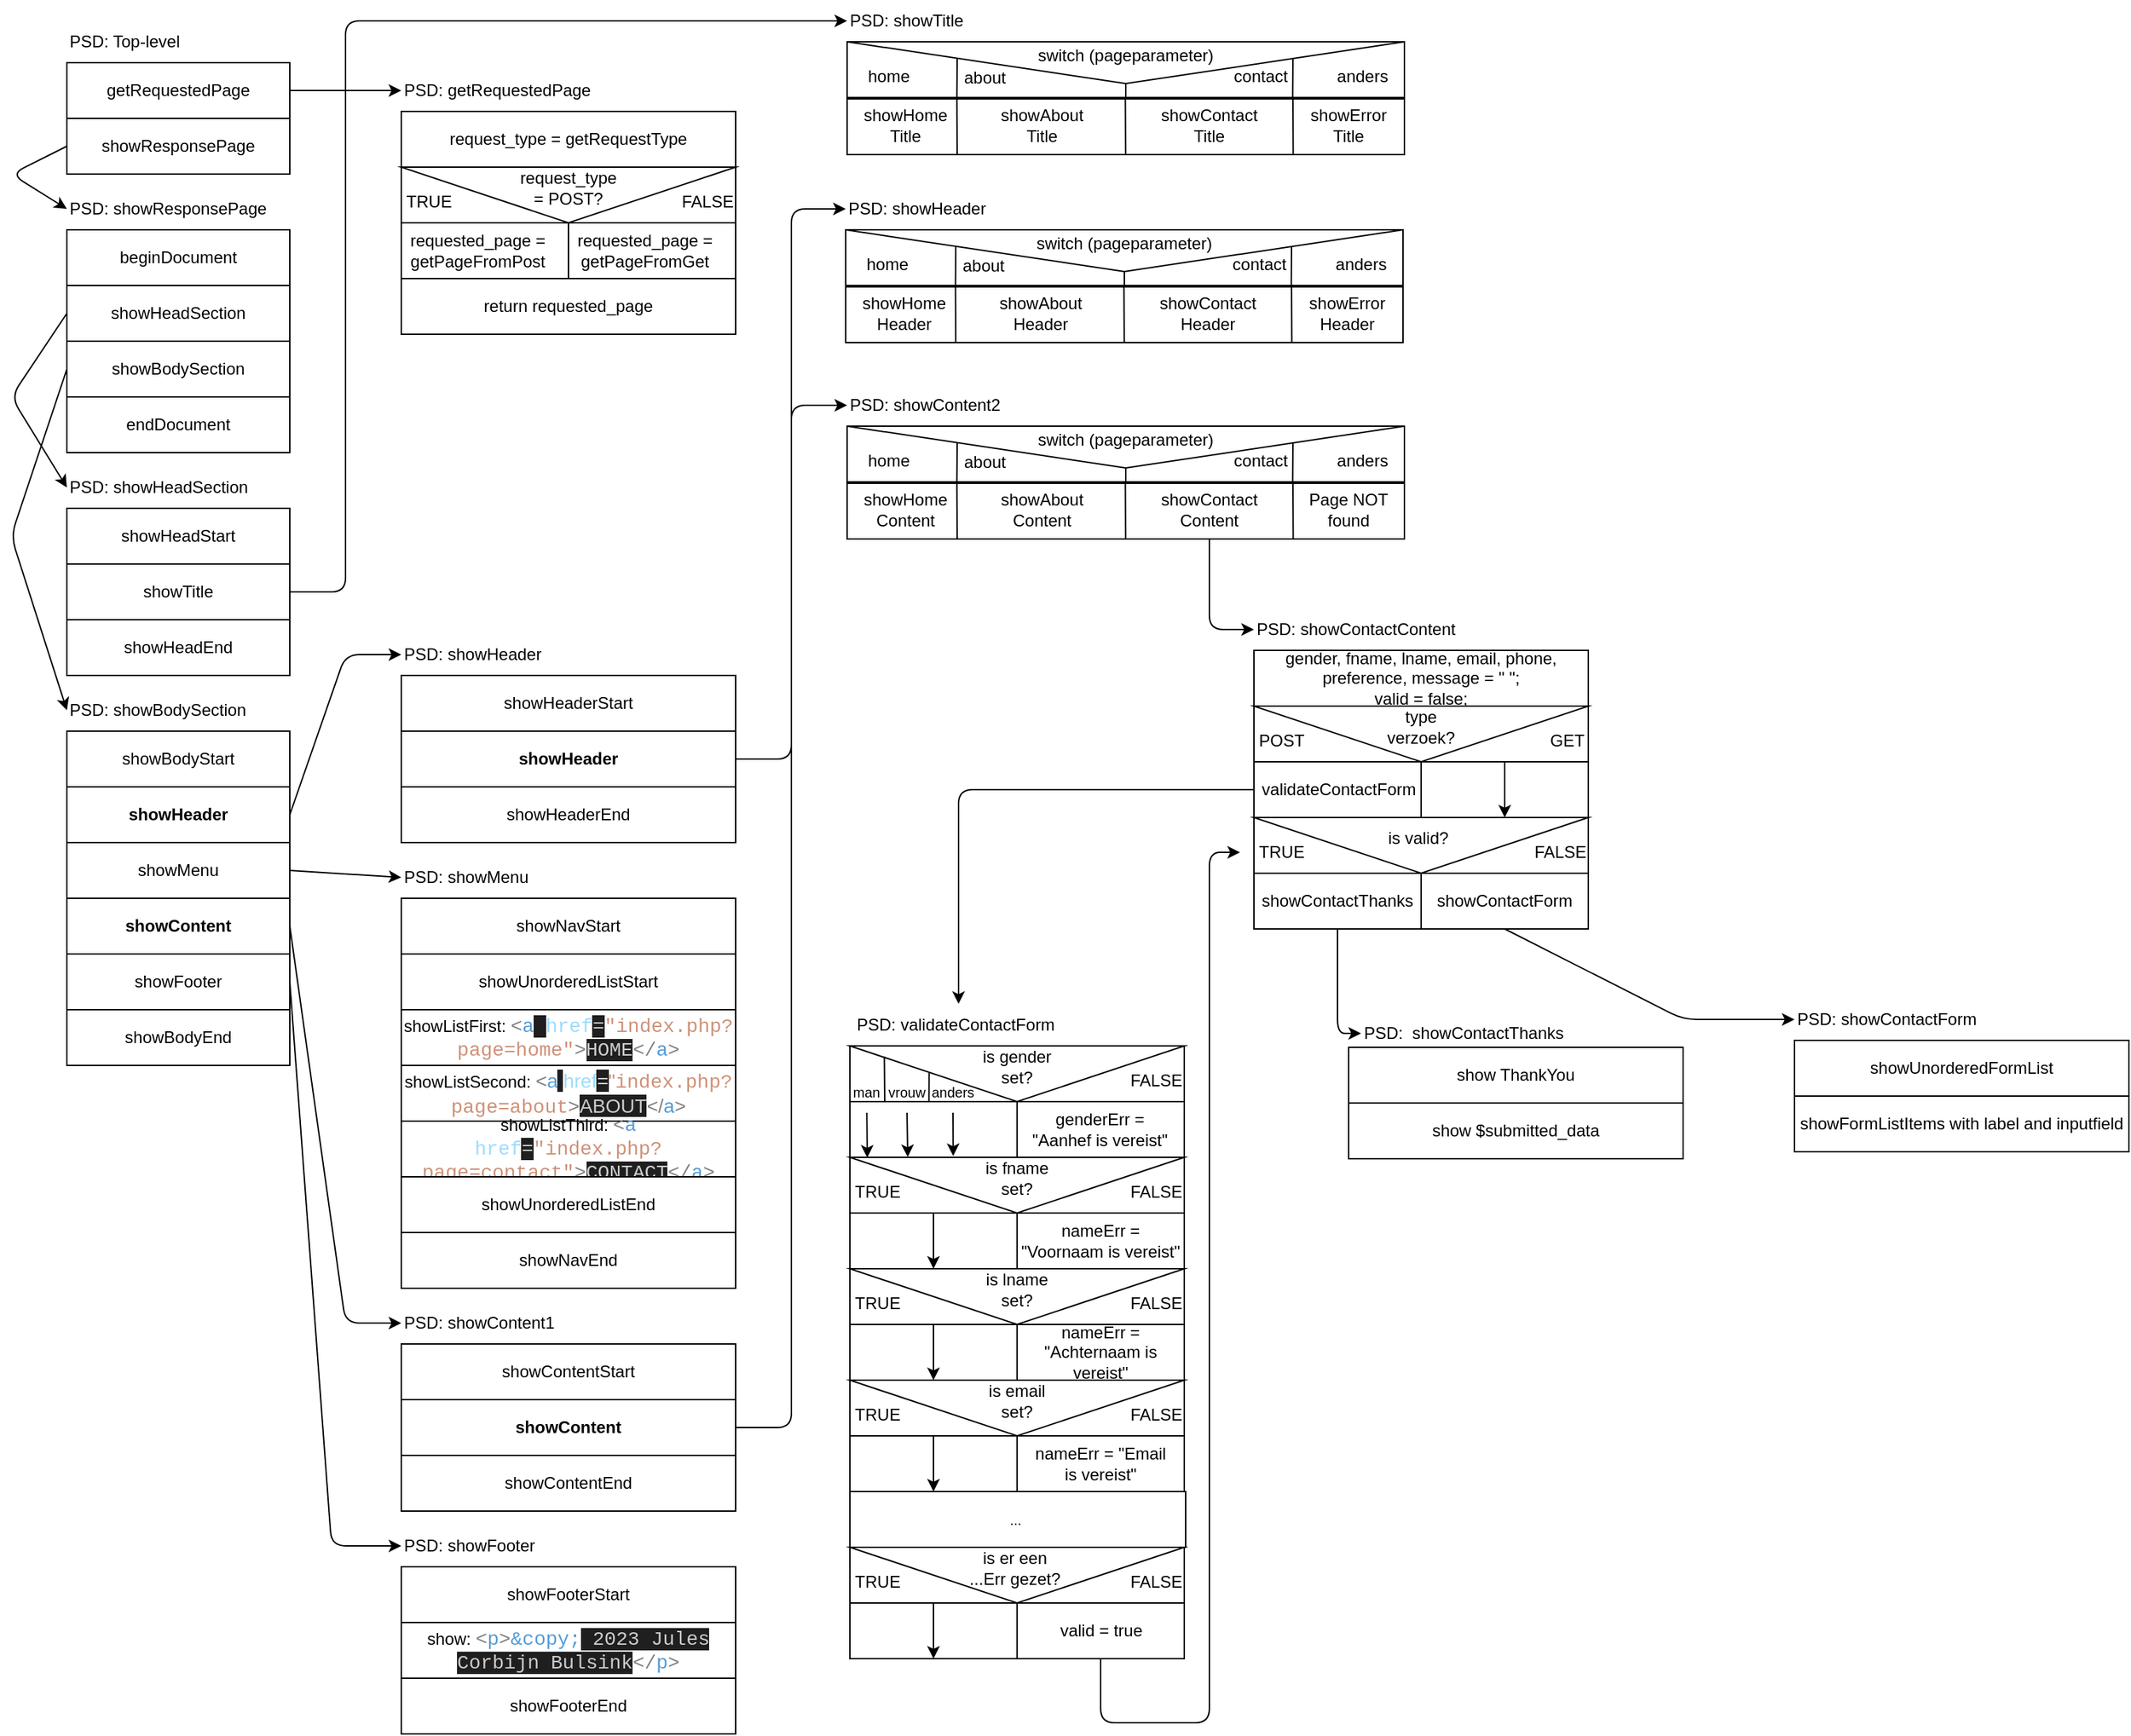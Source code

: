 <mxfile>
    <diagram id="UEIXfD_zLCxOEp8NK75K" name="Page-1">
        <mxGraphModel dx="993" dy="599" grid="1" gridSize="10" guides="1" tooltips="1" connect="1" arrows="1" fold="1" page="1" pageScale="1" pageWidth="2339" pageHeight="3300" math="0" shadow="0">
            <root>
                <mxCell id="0"/>
                <mxCell id="1" parent="0"/>
                <mxCell id="223" style="edgeStyle=none;html=1;exitX=1;exitY=0.5;exitDx=0;exitDy=0;entryX=0;entryY=0.5;entryDx=0;entryDy=0;fontSize=12;" parent="1" source="2" target="93" edge="1">
                    <mxGeometry relative="1" as="geometry"/>
                </mxCell>
                <mxCell id="2" value="getRequestedPage" style="rounded=0;whiteSpace=wrap;html=1;" parent="1" vertex="1">
                    <mxGeometry x="80" y="80" width="160" height="40" as="geometry"/>
                </mxCell>
                <mxCell id="222" style="edgeStyle=none;html=1;exitX=0;exitY=0.5;exitDx=0;exitDy=0;entryX=0;entryY=0.5;entryDx=0;entryDy=0;fontSize=12;" parent="1" source="3" target="10" edge="1">
                    <mxGeometry relative="1" as="geometry">
                        <Array as="points">
                            <mxPoint x="40" y="160"/>
                        </Array>
                    </mxGeometry>
                </mxCell>
                <mxCell id="3" value="showResponsePage" style="rounded=0;whiteSpace=wrap;html=1;" parent="1" vertex="1">
                    <mxGeometry x="80" y="120" width="160" height="40" as="geometry"/>
                </mxCell>
                <mxCell id="5" value="PSD: Top-level" style="text;html=1;strokeColor=none;fillColor=none;align=left;verticalAlign=middle;whiteSpace=wrap;rounded=0;" parent="1" vertex="1">
                    <mxGeometry x="80" y="50" width="110" height="30" as="geometry"/>
                </mxCell>
                <mxCell id="8" value="beginDocument" style="rounded=0;whiteSpace=wrap;html=1;" parent="1" vertex="1">
                    <mxGeometry x="80" y="200" width="160" height="40" as="geometry"/>
                </mxCell>
                <mxCell id="43" style="edgeStyle=none;html=1;exitX=0;exitY=0.5;exitDx=0;exitDy=0;entryX=0;entryY=0.5;entryDx=0;entryDy=0;" parent="1" source="9" target="41" edge="1">
                    <mxGeometry relative="1" as="geometry">
                        <mxPoint x="40" y="260" as="targetPoint"/>
                        <Array as="points">
                            <mxPoint x="40" y="320"/>
                        </Array>
                    </mxGeometry>
                </mxCell>
                <mxCell id="9" value="showHeadSection" style="rounded=0;whiteSpace=wrap;html=1;" parent="1" vertex="1">
                    <mxGeometry x="80" y="240" width="160" height="40" as="geometry"/>
                </mxCell>
                <mxCell id="10" value="PSD: showResponsePage" style="text;html=1;strokeColor=none;fillColor=none;align=left;verticalAlign=middle;whiteSpace=wrap;rounded=0;" parent="1" vertex="1">
                    <mxGeometry x="80" y="170" width="150" height="30" as="geometry"/>
                </mxCell>
                <mxCell id="45" style="edgeStyle=none;html=1;exitX=0;exitY=0.5;exitDx=0;exitDy=0;entryX=0;entryY=0.5;entryDx=0;entryDy=0;" parent="1" source="12" target="18" edge="1">
                    <mxGeometry relative="1" as="geometry">
                        <Array as="points">
                            <mxPoint x="40" y="420"/>
                        </Array>
                    </mxGeometry>
                </mxCell>
                <mxCell id="12" value="showBodySection" style="rounded=0;whiteSpace=wrap;html=1;" parent="1" vertex="1">
                    <mxGeometry x="80" y="280" width="160" height="40" as="geometry"/>
                </mxCell>
                <mxCell id="13" value="endDocument" style="rounded=0;whiteSpace=wrap;html=1;" parent="1" vertex="1">
                    <mxGeometry x="80" y="320" width="160" height="40" as="geometry"/>
                </mxCell>
                <mxCell id="14" value="showBodyStart" style="rounded=0;whiteSpace=wrap;html=1;" parent="1" vertex="1">
                    <mxGeometry x="80" y="560" width="160" height="40" as="geometry"/>
                </mxCell>
                <mxCell id="66" style="edgeStyle=none;html=1;exitX=1;exitY=0.5;exitDx=0;exitDy=0;entryX=0;entryY=0.5;entryDx=0;entryDy=0;fontFamily=Helvetica;" parent="1" source="15" target="32" edge="1">
                    <mxGeometry relative="1" as="geometry">
                        <Array as="points">
                            <mxPoint x="280" y="505"/>
                        </Array>
                    </mxGeometry>
                </mxCell>
                <mxCell id="15" value="&lt;b&gt;showHeader&lt;/b&gt;" style="rounded=0;whiteSpace=wrap;html=1;" parent="1" vertex="1">
                    <mxGeometry x="80" y="600" width="160" height="40" as="geometry"/>
                </mxCell>
                <mxCell id="65" style="edgeStyle=none;html=1;exitX=1;exitY=0.5;exitDx=0;exitDy=0;entryX=0;entryY=0.5;entryDx=0;entryDy=0;fontFamily=Helvetica;" parent="1" source="16" target="23" edge="1">
                    <mxGeometry relative="1" as="geometry"/>
                </mxCell>
                <mxCell id="16" value="showMenu" style="rounded=0;whiteSpace=wrap;html=1;" parent="1" vertex="1">
                    <mxGeometry x="80" y="640" width="160" height="40" as="geometry"/>
                </mxCell>
                <mxCell id="64" style="edgeStyle=none;html=1;exitX=1;exitY=0.5;exitDx=0;exitDy=0;entryX=0;entryY=0.5;entryDx=0;entryDy=0;fontFamily=Helvetica;" parent="1" source="17" target="59" edge="1">
                    <mxGeometry relative="1" as="geometry">
                        <Array as="points">
                            <mxPoint x="280" y="985"/>
                        </Array>
                    </mxGeometry>
                </mxCell>
                <mxCell id="17" value="showContent" style="rounded=0;whiteSpace=wrap;html=1;fontStyle=1" parent="1" vertex="1">
                    <mxGeometry x="80" y="680" width="160" height="40" as="geometry"/>
                </mxCell>
                <mxCell id="18" value="PSD: showBodySection" style="text;html=1;strokeColor=none;fillColor=none;align=left;verticalAlign=middle;whiteSpace=wrap;rounded=0;" parent="1" vertex="1">
                    <mxGeometry x="80" y="530" width="150" height="30" as="geometry"/>
                </mxCell>
                <mxCell id="63" style="edgeStyle=none;html=1;exitX=1;exitY=0.5;exitDx=0;exitDy=0;entryX=0;entryY=0.5;entryDx=0;entryDy=0;fontFamily=Helvetica;" parent="1" source="19" target="37" edge="1">
                    <mxGeometry relative="1" as="geometry">
                        <Array as="points">
                            <mxPoint x="270" y="1145"/>
                        </Array>
                    </mxGeometry>
                </mxCell>
                <mxCell id="19" value="showFooter" style="rounded=0;whiteSpace=wrap;html=1;" parent="1" vertex="1">
                    <mxGeometry x="80" y="720" width="160" height="40" as="geometry"/>
                </mxCell>
                <mxCell id="20" value="showBodyEnd" style="rounded=0;whiteSpace=wrap;html=1;" parent="1" vertex="1">
                    <mxGeometry x="80" y="760" width="160" height="40" as="geometry"/>
                </mxCell>
                <mxCell id="21" value="showUnorderedListStart" style="rounded=0;whiteSpace=wrap;html=1;" parent="1" vertex="1">
                    <mxGeometry x="320" y="720" width="240" height="40" as="geometry"/>
                </mxCell>
                <mxCell id="22" value="showListFirst:&amp;nbsp;&lt;span style=&quot;font-family: Consolas, &amp;quot;Courier New&amp;quot;, monospace; font-size: 14px; color: rgb(128, 128, 128);&quot;&gt;&amp;lt;&lt;/span&gt;&lt;span style=&quot;font-family: Consolas, &amp;quot;Courier New&amp;quot;, monospace; font-size: 14px; color: rgb(86, 156, 214);&quot;&gt;a&lt;/span&gt;&lt;span style=&quot;background-color: rgb(31, 31, 31); color: rgb(204, 204, 204); font-family: Consolas, &amp;quot;Courier New&amp;quot;, monospace; font-size: 14px;&quot;&gt; &lt;/span&gt;&lt;span style=&quot;font-family: Consolas, &amp;quot;Courier New&amp;quot;, monospace; font-size: 14px; color: rgb(156, 220, 254);&quot;&gt;href&lt;/span&gt;&lt;span style=&quot;background-color: rgb(31, 31, 31); color: rgb(204, 204, 204); font-family: Consolas, &amp;quot;Courier New&amp;quot;, monospace; font-size: 14px;&quot;&gt;=&lt;/span&gt;&lt;span style=&quot;font-family: Consolas, &amp;quot;Courier New&amp;quot;, monospace; font-size: 14px; color: rgb(206, 145, 120);&quot;&gt;&quot;index.php?page=home&quot;&lt;/span&gt;&lt;span style=&quot;font-family: Consolas, &amp;quot;Courier New&amp;quot;, monospace; font-size: 14px; color: rgb(128, 128, 128);&quot;&gt;&amp;gt;&lt;/span&gt;&lt;span style=&quot;background-color: rgb(31, 31, 31); color: rgb(204, 204, 204); font-family: Consolas, &amp;quot;Courier New&amp;quot;, monospace; font-size: 14px;&quot;&gt;HOME&lt;/span&gt;&lt;span style=&quot;font-family: Consolas, &amp;quot;Courier New&amp;quot;, monospace; font-size: 14px; color: rgb(128, 128, 128);&quot;&gt;&amp;lt;/&lt;/span&gt;&lt;span style=&quot;font-family: Consolas, &amp;quot;Courier New&amp;quot;, monospace; font-size: 14px; color: rgb(86, 156, 214);&quot;&gt;a&lt;/span&gt;&lt;span style=&quot;font-family: Consolas, &amp;quot;Courier New&amp;quot;, monospace; font-size: 14px; color: rgb(128, 128, 128);&quot;&gt;&amp;gt;&lt;/span&gt;" style="rounded=0;whiteSpace=wrap;html=1;" parent="1" vertex="1">
                    <mxGeometry x="320" y="760" width="240" height="40" as="geometry"/>
                </mxCell>
                <mxCell id="23" value="PSD: showMenu" style="text;html=1;strokeColor=none;fillColor=none;align=left;verticalAlign=middle;whiteSpace=wrap;rounded=0;" parent="1" vertex="1">
                    <mxGeometry x="320" y="650" width="150" height="30" as="geometry"/>
                </mxCell>
                <mxCell id="24" value="showListSecond:&amp;nbsp;&lt;span style=&quot;font-size: 14px; color: rgb(128, 128, 128);&quot;&gt;&amp;lt;&lt;/span&gt;&lt;span style=&quot;font-size: 14px; color: rgb(86, 156, 214);&quot;&gt;a&lt;/span&gt;&lt;span style=&quot;background-color: rgb(31, 31, 31); color: rgb(204, 204, 204); font-size: 14px;&quot;&gt; &lt;/span&gt;&lt;span style=&quot;font-size: 14px; color: rgb(156, 220, 254);&quot;&gt;href&lt;/span&gt;&lt;span style=&quot;background-color: rgb(31, 31, 31); color: rgb(204, 204, 204); font-size: 14px;&quot;&gt;=&lt;/span&gt;&lt;span style=&quot;font-size: 14px; color: rgb(206, 145, 120);&quot;&gt;&quot;&lt;/span&gt;&lt;span style=&quot;color: rgb(206, 145, 120); font-family: Consolas, &amp;quot;Courier New&amp;quot;, monospace; font-size: 14px;&quot;&gt;index.php?page=about&lt;/span&gt;&lt;span style=&quot;font-size: 14px; color: rgb(128, 128, 128);&quot;&gt;&amp;gt;&lt;/span&gt;&lt;span style=&quot;background-color: rgb(31, 31, 31); color: rgb(204, 204, 204); font-size: 14px;&quot;&gt;ABOUT&lt;/span&gt;&lt;span style=&quot;font-size: 14px; color: rgb(128, 128, 128);&quot;&gt;&amp;lt;/&lt;/span&gt;&lt;span style=&quot;font-size: 14px; color: rgb(86, 156, 214);&quot;&gt;a&lt;/span&gt;&lt;span style=&quot;font-size: 14px; color: rgb(128, 128, 128);&quot;&gt;&amp;gt;&lt;/span&gt;" style="rounded=0;whiteSpace=wrap;html=1;" parent="1" vertex="1">
                    <mxGeometry x="320" y="800" width="240" height="40" as="geometry"/>
                </mxCell>
                <mxCell id="25" value="showListThird:&amp;nbsp;&lt;span style=&quot;font-family: Consolas, &amp;quot;Courier New&amp;quot;, monospace; font-size: 14px; color: rgb(128, 128, 128);&quot;&gt;&amp;lt;&lt;/span&gt;&lt;span style=&quot;font-family: Consolas, &amp;quot;Courier New&amp;quot;, monospace; font-size: 14px; color: rgb(86, 156, 214);&quot;&gt;a&lt;/span&gt;&lt;span style=&quot;background-color: rgb(31, 31, 31); color: rgb(204, 204, 204); font-family: Consolas, &amp;quot;Courier New&amp;quot;, monospace; font-size: 14px;&quot;&gt; &lt;/span&gt;&lt;span style=&quot;font-family: Consolas, &amp;quot;Courier New&amp;quot;, monospace; font-size: 14px; color: rgb(156, 220, 254);&quot;&gt;href&lt;/span&gt;&lt;span style=&quot;background-color: rgb(31, 31, 31); color: rgb(204, 204, 204); font-family: Consolas, &amp;quot;Courier New&amp;quot;, monospace; font-size: 14px;&quot;&gt;=&lt;/span&gt;&lt;span style=&quot;font-family: Consolas, &amp;quot;Courier New&amp;quot;, monospace; font-size: 14px; color: rgb(206, 145, 120);&quot;&gt;&quot;index.php?page=contact&quot;&lt;/span&gt;&lt;span style=&quot;font-family: Consolas, &amp;quot;Courier New&amp;quot;, monospace; font-size: 14px; color: rgb(128, 128, 128);&quot;&gt;&amp;gt;&lt;/span&gt;&lt;span style=&quot;background-color: rgb(31, 31, 31); color: rgb(204, 204, 204); font-family: Consolas, &amp;quot;Courier New&amp;quot;, monospace; font-size: 14px;&quot;&gt;CONTACT&lt;/span&gt;&lt;span style=&quot;font-family: Consolas, &amp;quot;Courier New&amp;quot;, monospace; font-size: 14px; color: rgb(128, 128, 128);&quot;&gt;&amp;lt;/&lt;/span&gt;&lt;span style=&quot;font-family: Consolas, &amp;quot;Courier New&amp;quot;, monospace; font-size: 14px; color: rgb(86, 156, 214);&quot;&gt;a&lt;/span&gt;&lt;span style=&quot;font-family: Consolas, &amp;quot;Courier New&amp;quot;, monospace; font-size: 14px; color: rgb(128, 128, 128);&quot;&gt;&amp;gt;&lt;/span&gt;" style="rounded=0;whiteSpace=wrap;html=1;" parent="1" vertex="1">
                    <mxGeometry x="320" y="840" width="240" height="40" as="geometry"/>
                </mxCell>
                <mxCell id="26" value="showUnorderedListEnd" style="rounded=0;whiteSpace=wrap;html=1;" parent="1" vertex="1">
                    <mxGeometry x="320" y="880" width="240" height="40" as="geometry"/>
                </mxCell>
                <mxCell id="27" value="showNavStart" style="rounded=0;whiteSpace=wrap;html=1;" parent="1" vertex="1">
                    <mxGeometry x="320" y="680" width="240" height="40" as="geometry"/>
                </mxCell>
                <mxCell id="29" value="showNavEnd" style="rounded=0;whiteSpace=wrap;html=1;" parent="1" vertex="1">
                    <mxGeometry x="320" y="920" width="240" height="40" as="geometry"/>
                </mxCell>
                <mxCell id="30" value="showHeaderStart" style="rounded=0;whiteSpace=wrap;html=1;" parent="1" vertex="1">
                    <mxGeometry x="320" y="520" width="240" height="40" as="geometry"/>
                </mxCell>
                <mxCell id="403" style="edgeStyle=none;html=1;exitX=1;exitY=0.5;exitDx=0;exitDy=0;entryX=0;entryY=0.5;entryDx=0;entryDy=0;" edge="1" parent="1" source="31" target="332">
                    <mxGeometry relative="1" as="geometry">
                        <Array as="points">
                            <mxPoint x="600" y="580"/>
                            <mxPoint x="600" y="185"/>
                        </Array>
                    </mxGeometry>
                </mxCell>
                <mxCell id="31" value="&lt;b&gt;showHeader&lt;/b&gt;" style="rounded=0;whiteSpace=wrap;html=1;" parent="1" vertex="1">
                    <mxGeometry x="320" y="560" width="240" height="40" as="geometry"/>
                </mxCell>
                <mxCell id="32" value="PSD: showHeader" style="text;html=1;strokeColor=none;fillColor=none;align=left;verticalAlign=middle;whiteSpace=wrap;rounded=0;" parent="1" vertex="1">
                    <mxGeometry x="320" y="490" width="150" height="30" as="geometry"/>
                </mxCell>
                <mxCell id="33" value="showHeaderEnd" style="rounded=0;whiteSpace=wrap;html=1;" parent="1" vertex="1">
                    <mxGeometry x="320" y="600" width="240" height="40" as="geometry"/>
                </mxCell>
                <mxCell id="35" value="showFooterStart" style="rounded=0;whiteSpace=wrap;html=1;" parent="1" vertex="1">
                    <mxGeometry x="320" y="1160" width="240" height="40" as="geometry"/>
                </mxCell>
                <mxCell id="36" value="show:&amp;nbsp;&lt;span style=&quot;font-family: Consolas, &amp;quot;Courier New&amp;quot;, monospace; font-size: 14px; color: rgb(128, 128, 128);&quot;&gt;&amp;lt;&lt;/span&gt;&lt;span style=&quot;font-family: Consolas, &amp;quot;Courier New&amp;quot;, monospace; font-size: 14px; color: rgb(86, 156, 214);&quot;&gt;p&lt;/span&gt;&lt;span style=&quot;font-family: Consolas, &amp;quot;Courier New&amp;quot;, monospace; font-size: 14px; color: rgb(128, 128, 128);&quot;&gt;&amp;gt;&lt;/span&gt;&lt;span style=&quot;font-family: Consolas, &amp;quot;Courier New&amp;quot;, monospace; font-size: 14px; color: rgb(86, 156, 214);&quot;&gt;&amp;amp;copy;&lt;/span&gt;&lt;span style=&quot;background-color: rgb(31, 31, 31); color: rgb(204, 204, 204); font-family: Consolas, &amp;quot;Courier New&amp;quot;, monospace; font-size: 14px;&quot;&gt; 2023 Jules Corbijn Bulsink&lt;/span&gt;&lt;span style=&quot;font-family: Consolas, &amp;quot;Courier New&amp;quot;, monospace; font-size: 14px; color: rgb(128, 128, 128);&quot;&gt;&amp;lt;/&lt;/span&gt;&lt;span style=&quot;font-family: Consolas, &amp;quot;Courier New&amp;quot;, monospace; font-size: 14px; color: rgb(86, 156, 214);&quot;&gt;p&lt;/span&gt;&lt;span style=&quot;font-family: Consolas, &amp;quot;Courier New&amp;quot;, monospace; font-size: 14px; color: rgb(128, 128, 128);&quot;&gt;&amp;gt;&lt;/span&gt;" style="rounded=0;whiteSpace=wrap;html=1;" parent="1" vertex="1">
                    <mxGeometry x="320" y="1200" width="240" height="40" as="geometry"/>
                </mxCell>
                <mxCell id="37" value="PSD: showFooter" style="text;html=1;strokeColor=none;fillColor=none;align=left;verticalAlign=middle;whiteSpace=wrap;rounded=0;" parent="1" vertex="1">
                    <mxGeometry x="320" y="1130" width="150" height="30" as="geometry"/>
                </mxCell>
                <mxCell id="38" value="showFooterEnd" style="rounded=0;whiteSpace=wrap;html=1;" parent="1" vertex="1">
                    <mxGeometry x="320" y="1240" width="240" height="40" as="geometry"/>
                </mxCell>
                <mxCell id="39" value="showHeadStart" style="rounded=0;whiteSpace=wrap;html=1;" parent="1" vertex="1">
                    <mxGeometry x="80" y="400" width="160" height="40" as="geometry"/>
                </mxCell>
                <mxCell id="402" style="edgeStyle=none;html=1;exitX=1;exitY=0.5;exitDx=0;exitDy=0;entryX=0;entryY=0.5;entryDx=0;entryDy=0;" edge="1" parent="1" source="40" target="389">
                    <mxGeometry relative="1" as="geometry">
                        <Array as="points">
                            <mxPoint x="280" y="460"/>
                            <mxPoint x="280" y="50"/>
                        </Array>
                    </mxGeometry>
                </mxCell>
                <mxCell id="40" value="&lt;span style=&quot;font-weight: normal;&quot;&gt;showTitle&lt;/span&gt;" style="rounded=0;whiteSpace=wrap;html=1;fontStyle=1" parent="1" vertex="1">
                    <mxGeometry x="80" y="440" width="160" height="40" as="geometry"/>
                </mxCell>
                <mxCell id="41" value="PSD: showHeadSection" style="text;html=1;strokeColor=none;fillColor=none;align=left;verticalAlign=middle;whiteSpace=wrap;rounded=0;" parent="1" vertex="1">
                    <mxGeometry x="80" y="370" width="150" height="30" as="geometry"/>
                </mxCell>
                <mxCell id="42" value="showHeadEnd" style="rounded=0;whiteSpace=wrap;html=1;" parent="1" vertex="1">
                    <mxGeometry x="80" y="480" width="160" height="40" as="geometry"/>
                </mxCell>
                <mxCell id="57" value="showContentStart" style="rounded=0;whiteSpace=wrap;html=1;" parent="1" vertex="1">
                    <mxGeometry x="320" y="1000" width="240" height="40" as="geometry"/>
                </mxCell>
                <mxCell id="155" style="edgeStyle=none;html=1;exitX=1;exitY=0.5;exitDx=0;exitDy=0;entryX=0;entryY=0.5;entryDx=0;entryDy=0;fontFamily=Helvetica;" parent="1" source="58" target="139" edge="1">
                    <mxGeometry relative="1" as="geometry">
                        <Array as="points">
                            <mxPoint x="600" y="1060"/>
                            <mxPoint x="600" y="326"/>
                        </Array>
                    </mxGeometry>
                </mxCell>
                <mxCell id="58" value="&lt;b&gt;showContent&lt;/b&gt;" style="rounded=0;whiteSpace=wrap;html=1;" parent="1" vertex="1">
                    <mxGeometry x="320" y="1040" width="240" height="40" as="geometry"/>
                </mxCell>
                <mxCell id="59" value="PSD: showContent1" style="text;html=1;strokeColor=none;fillColor=none;align=left;verticalAlign=middle;whiteSpace=wrap;rounded=0;" parent="1" vertex="1">
                    <mxGeometry x="320" y="970" width="150" height="30" as="geometry"/>
                </mxCell>
                <mxCell id="60" value="showContentEnd" style="rounded=0;whiteSpace=wrap;html=1;" parent="1" vertex="1">
                    <mxGeometry x="320" y="1080" width="240" height="40" as="geometry"/>
                </mxCell>
                <mxCell id="93" value="PSD: getRequestedPage" style="text;html=1;strokeColor=none;fillColor=none;align=left;verticalAlign=middle;whiteSpace=wrap;rounded=0;" parent="1" vertex="1">
                    <mxGeometry x="320" y="85" width="150" height="30" as="geometry"/>
                </mxCell>
                <mxCell id="94" value="" style="rounded=0;whiteSpace=wrap;html=1;" parent="1" vertex="1">
                    <mxGeometry x="320" y="155" width="240" height="40" as="geometry"/>
                </mxCell>
                <mxCell id="95" value="" style="triangle;whiteSpace=wrap;html=1;fontFamily=Helvetica;rotation=90;" parent="1" vertex="1">
                    <mxGeometry x="420" y="55" width="40" height="240" as="geometry"/>
                </mxCell>
                <mxCell id="97" value="request_type = POST?" style="text;html=1;strokeColor=none;fillColor=none;align=center;verticalAlign=middle;whiteSpace=wrap;rounded=0;fontFamily=Helvetica;" parent="1" vertex="1">
                    <mxGeometry x="410" y="155" width="60" height="30" as="geometry"/>
                </mxCell>
                <mxCell id="98" value="request_type = getRequestType" style="rounded=0;whiteSpace=wrap;html=1;" parent="1" vertex="1">
                    <mxGeometry x="320" y="115" width="240" height="40" as="geometry"/>
                </mxCell>
                <mxCell id="99" value="TRUE" style="text;html=1;strokeColor=none;fillColor=none;align=center;verticalAlign=middle;whiteSpace=wrap;rounded=0;fontFamily=Helvetica;" parent="1" vertex="1">
                    <mxGeometry x="310" y="165" width="60" height="30" as="geometry"/>
                </mxCell>
                <mxCell id="100" value="FALSE" style="text;html=1;strokeColor=none;fillColor=none;align=center;verticalAlign=middle;whiteSpace=wrap;rounded=0;fontFamily=Helvetica;" parent="1" vertex="1">
                    <mxGeometry x="510" y="165" width="60" height="30" as="geometry"/>
                </mxCell>
                <mxCell id="101" value="" style="rounded=0;whiteSpace=wrap;html=1;" parent="1" vertex="1">
                    <mxGeometry x="320" y="195" width="240" height="40" as="geometry"/>
                </mxCell>
                <mxCell id="102" value="" style="endArrow=none;html=1;fontFamily=Helvetica;entryX=0.5;entryY=0;entryDx=0;entryDy=0;exitX=0.5;exitY=1;exitDx=0;exitDy=0;" parent="1" source="101" target="101" edge="1">
                    <mxGeometry width="50" height="50" relative="1" as="geometry">
                        <mxPoint x="370" y="245" as="sourcePoint"/>
                        <mxPoint x="420" y="195" as="targetPoint"/>
                    </mxGeometry>
                </mxCell>
                <mxCell id="103" value="requested_page = getPageFromPost" style="text;html=1;strokeColor=none;fillColor=none;align=center;verticalAlign=middle;whiteSpace=wrap;rounded=0;fontFamily=Helvetica;" parent="1" vertex="1">
                    <mxGeometry x="310" y="200" width="130" height="30" as="geometry"/>
                </mxCell>
                <mxCell id="104" value="requested_page = getPageFromGet" style="text;html=1;strokeColor=none;fillColor=none;align=center;verticalAlign=middle;whiteSpace=wrap;rounded=0;fontFamily=Helvetica;" parent="1" vertex="1">
                    <mxGeometry x="430" y="200" width="130" height="30" as="geometry"/>
                </mxCell>
                <mxCell id="106" value="return requested_page" style="rounded=0;whiteSpace=wrap;html=1;" parent="1" vertex="1">
                    <mxGeometry x="320" y="235" width="240" height="40" as="geometry"/>
                </mxCell>
                <mxCell id="119" value="" style="rounded=0;whiteSpace=wrap;html=1;" parent="1" vertex="1">
                    <mxGeometry x="640" y="341" width="400" height="40" as="geometry"/>
                </mxCell>
                <mxCell id="120" value="" style="triangle;whiteSpace=wrap;html=1;fontFamily=Helvetica;rotation=90;" parent="1" vertex="1">
                    <mxGeometry x="825" y="156" width="30" height="400" as="geometry"/>
                </mxCell>
                <mxCell id="121" value="switch (pageparameter)" style="text;html=1;strokeColor=none;fillColor=none;align=center;verticalAlign=middle;whiteSpace=wrap;rounded=0;fontFamily=Helvetica;" parent="1" vertex="1">
                    <mxGeometry x="755" y="336" width="170" height="30" as="geometry"/>
                </mxCell>
                <mxCell id="135" value="" style="endArrow=none;html=1;fontFamily=Helvetica;exitX=0.197;exitY=1.007;exitDx=0;exitDy=0;exitPerimeter=0;" parent="1" source="119" edge="1">
                    <mxGeometry width="50" height="50" relative="1" as="geometry">
                        <mxPoint x="710" y="411" as="sourcePoint"/>
                        <mxPoint x="719" y="353" as="targetPoint"/>
                    </mxGeometry>
                </mxCell>
                <mxCell id="136" value="" style="endArrow=none;html=1;fontFamily=Helvetica;exitX=0.197;exitY=1.007;exitDx=0;exitDy=0;exitPerimeter=0;" parent="1" edge="1">
                    <mxGeometry width="50" height="50" relative="1" as="geometry">
                        <mxPoint x="959.8" y="381.28" as="sourcePoint"/>
                        <mxPoint x="960" y="353" as="targetPoint"/>
                    </mxGeometry>
                </mxCell>
                <mxCell id="137" value="" style="endArrow=none;html=1;fontFamily=Helvetica;exitX=0.5;exitY=1;exitDx=0;exitDy=0;" parent="1" source="119" edge="1">
                    <mxGeometry width="50" height="50" relative="1" as="geometry">
                        <mxPoint x="780" y="411" as="sourcePoint"/>
                        <mxPoint x="840" y="371" as="targetPoint"/>
                    </mxGeometry>
                </mxCell>
                <mxCell id="139" value="PSD: showContent2" style="text;html=1;strokeColor=none;fillColor=none;align=left;verticalAlign=middle;whiteSpace=wrap;rounded=0;" parent="1" vertex="1">
                    <mxGeometry x="640" y="311" width="150" height="30" as="geometry"/>
                </mxCell>
                <mxCell id="140" value="home" style="text;html=1;strokeColor=none;fillColor=none;align=center;verticalAlign=middle;whiteSpace=wrap;rounded=0;fontFamily=Helvetica;" parent="1" vertex="1">
                    <mxGeometry x="640" y="351" width="60" height="30" as="geometry"/>
                </mxCell>
                <mxCell id="141" value="anders" style="text;html=1;strokeColor=none;fillColor=none;align=center;verticalAlign=middle;whiteSpace=wrap;rounded=0;fontFamily=Helvetica;" parent="1" vertex="1">
                    <mxGeometry x="980" y="351" width="60" height="30" as="geometry"/>
                </mxCell>
                <mxCell id="142" value="contact" style="text;html=1;strokeColor=none;fillColor=none;align=center;verticalAlign=middle;whiteSpace=wrap;rounded=0;fontFamily=Helvetica;" parent="1" vertex="1">
                    <mxGeometry x="907" y="351" width="60" height="30" as="geometry"/>
                </mxCell>
                <mxCell id="144" value="about" style="text;html=1;strokeColor=none;fillColor=none;align=center;verticalAlign=middle;whiteSpace=wrap;rounded=0;fontFamily=Helvetica;" parent="1" vertex="1">
                    <mxGeometry x="720" y="352" width="38" height="30" as="geometry"/>
                </mxCell>
                <mxCell id="147" value="" style="rounded=0;whiteSpace=wrap;html=1;fontFamily=Helvetica;" parent="1" vertex="1">
                    <mxGeometry x="640" y="382" width="400" height="40" as="geometry"/>
                </mxCell>
                <mxCell id="148" value="" style="endArrow=none;html=1;fontFamily=Helvetica;entryX=0.197;entryY=0.013;entryDx=0;entryDy=0;entryPerimeter=0;" parent="1" target="147" edge="1">
                    <mxGeometry width="50" height="50" relative="1" as="geometry">
                        <mxPoint x="719" y="422" as="sourcePoint"/>
                        <mxPoint x="710" y="372" as="targetPoint"/>
                    </mxGeometry>
                </mxCell>
                <mxCell id="149" value="" style="endArrow=none;html=1;fontFamily=Helvetica;entryX=0.197;entryY=0.013;entryDx=0;entryDy=0;entryPerimeter=0;" parent="1" edge="1">
                    <mxGeometry width="50" height="50" relative="1" as="geometry">
                        <mxPoint x="839.91" y="421.48" as="sourcePoint"/>
                        <mxPoint x="839.71" y="382" as="targetPoint"/>
                    </mxGeometry>
                </mxCell>
                <mxCell id="150" value="" style="endArrow=none;html=1;fontFamily=Helvetica;entryX=0.197;entryY=0.013;entryDx=0;entryDy=0;entryPerimeter=0;" parent="1" edge="1">
                    <mxGeometry width="50" height="50" relative="1" as="geometry">
                        <mxPoint x="960.2" y="422" as="sourcePoint"/>
                        <mxPoint x="960.0" y="382.52" as="targetPoint"/>
                    </mxGeometry>
                </mxCell>
                <mxCell id="151" value="showHome Content" style="text;html=1;strokeColor=none;fillColor=none;align=center;verticalAlign=middle;whiteSpace=wrap;rounded=0;fontFamily=Helvetica;" parent="1" vertex="1">
                    <mxGeometry x="652" y="386" width="60" height="30" as="geometry"/>
                </mxCell>
                <mxCell id="152" value="showAbout Content" style="text;html=1;strokeColor=none;fillColor=none;align=center;verticalAlign=middle;whiteSpace=wrap;rounded=0;fontFamily=Helvetica;" parent="1" vertex="1">
                    <mxGeometry x="750" y="386" width="60" height="30" as="geometry"/>
                </mxCell>
                <mxCell id="227" style="edgeStyle=none;html=1;entryX=0;entryY=0.5;entryDx=0;entryDy=0;fontSize=12;" parent="1" target="156" edge="1">
                    <mxGeometry relative="1" as="geometry">
                        <mxPoint x="900" y="422" as="sourcePoint"/>
                        <Array as="points">
                            <mxPoint x="900" y="487"/>
                        </Array>
                    </mxGeometry>
                </mxCell>
                <mxCell id="153" value="showContact Content" style="text;html=1;strokeColor=none;fillColor=none;align=center;verticalAlign=middle;whiteSpace=wrap;rounded=0;fontFamily=Helvetica;" parent="1" vertex="1">
                    <mxGeometry x="870" y="386" width="60" height="30" as="geometry"/>
                </mxCell>
                <mxCell id="154" value="Page NOT found" style="text;html=1;strokeColor=none;fillColor=none;align=center;verticalAlign=middle;whiteSpace=wrap;rounded=0;fontFamily=Helvetica;" parent="1" vertex="1">
                    <mxGeometry x="970" y="386" width="60" height="30" as="geometry"/>
                </mxCell>
                <mxCell id="229" value="" style="edgeStyle=none;html=1;fontSize=12;" parent="1" source="156" target="160" edge="1">
                    <mxGeometry relative="1" as="geometry"/>
                </mxCell>
                <mxCell id="156" value="PSD: showContactContent" style="text;html=1;strokeColor=none;fillColor=none;align=left;verticalAlign=middle;whiteSpace=wrap;rounded=0;" parent="1" vertex="1">
                    <mxGeometry x="932" y="472" width="150" height="30" as="geometry"/>
                </mxCell>
                <mxCell id="157" value="" style="rounded=0;whiteSpace=wrap;html=1;" parent="1" vertex="1">
                    <mxGeometry x="932" y="542" width="240" height="40" as="geometry"/>
                </mxCell>
                <mxCell id="158" value="" style="triangle;whiteSpace=wrap;html=1;fontFamily=Helvetica;rotation=90;" parent="1" vertex="1">
                    <mxGeometry x="1032" y="442" width="40" height="240" as="geometry"/>
                </mxCell>
                <mxCell id="159" value="type verzoek?" style="text;html=1;strokeColor=none;fillColor=none;align=center;verticalAlign=middle;whiteSpace=wrap;rounded=0;fontFamily=Helvetica;" parent="1" vertex="1">
                    <mxGeometry x="1022" y="542" width="60" height="30" as="geometry"/>
                </mxCell>
                <mxCell id="160" value="gender, fname, lname, email, phone, preference, message = &quot; &quot;;&lt;br&gt;valid = false;" style="rounded=0;whiteSpace=wrap;html=1;" parent="1" vertex="1">
                    <mxGeometry x="932" y="502" width="240" height="40" as="geometry"/>
                </mxCell>
                <mxCell id="161" value="POST" style="text;html=1;strokeColor=none;fillColor=none;align=center;verticalAlign=middle;whiteSpace=wrap;rounded=0;fontFamily=Helvetica;" parent="1" vertex="1">
                    <mxGeometry x="922" y="552" width="60" height="30" as="geometry"/>
                </mxCell>
                <mxCell id="163" value="GET" style="text;html=1;strokeColor=none;fillColor=none;align=center;verticalAlign=middle;whiteSpace=wrap;rounded=0;fontFamily=Helvetica;" parent="1" vertex="1">
                    <mxGeometry x="1127" y="552" width="60" height="30" as="geometry"/>
                </mxCell>
                <mxCell id="230" style="edgeStyle=none;html=1;exitX=0;exitY=0.5;exitDx=0;exitDy=0;entryX=0.5;entryY=0;entryDx=0;entryDy=0;fontSize=12;" parent="1" source="164" target="169" edge="1">
                    <mxGeometry relative="1" as="geometry">
                        <Array as="points">
                            <mxPoint x="720" y="602"/>
                        </Array>
                    </mxGeometry>
                </mxCell>
                <mxCell id="164" value="" style="rounded=0;whiteSpace=wrap;html=1;" parent="1" vertex="1">
                    <mxGeometry x="932" y="582" width="240" height="40" as="geometry"/>
                </mxCell>
                <mxCell id="165" value="" style="endArrow=none;html=1;fontFamily=Helvetica;entryX=0.5;entryY=0;entryDx=0;entryDy=0;exitX=0.5;exitY=1;exitDx=0;exitDy=0;" parent="1" source="164" target="164" edge="1">
                    <mxGeometry width="50" height="50" relative="1" as="geometry">
                        <mxPoint x="982" y="632" as="sourcePoint"/>
                        <mxPoint x="1032" y="582" as="targetPoint"/>
                    </mxGeometry>
                </mxCell>
                <mxCell id="169" value="PSD: validateContactForm" style="text;html=1;strokeColor=none;fillColor=none;align=left;verticalAlign=middle;whiteSpace=wrap;rounded=0;" parent="1" vertex="1">
                    <mxGeometry x="645" y="755.81" width="150" height="30" as="geometry"/>
                </mxCell>
                <mxCell id="180" value="PSD: showContactForm" style="text;html=1;strokeColor=none;fillColor=none;align=left;verticalAlign=middle;whiteSpace=wrap;rounded=0;" parent="1" vertex="1">
                    <mxGeometry x="1320" y="752" width="150" height="30" as="geometry"/>
                </mxCell>
                <mxCell id="184" value="showUnorderedFormList" style="rounded=0;whiteSpace=wrap;html=1;" parent="1" vertex="1">
                    <mxGeometry x="1320" y="782" width="240" height="40" as="geometry"/>
                </mxCell>
                <mxCell id="189" value="showFormListItems with label and inputfield" style="rounded=0;whiteSpace=wrap;html=1;" parent="1" vertex="1">
                    <mxGeometry x="1320" y="822" width="240" height="40" as="geometry"/>
                </mxCell>
                <mxCell id="190" value="PSD:&amp;nbsp; showContactThanks" style="text;html=1;strokeColor=none;fillColor=none;align=left;verticalAlign=middle;whiteSpace=wrap;rounded=0;" parent="1" vertex="1">
                    <mxGeometry x="1008.88" y="762" width="150" height="30" as="geometry"/>
                </mxCell>
                <mxCell id="232" value="" style="edgeStyle=none;html=1;fontSize=12;" parent="1" source="191" edge="1">
                    <mxGeometry relative="1" as="geometry">
                        <mxPoint x="1120" y="827" as="targetPoint"/>
                    </mxGeometry>
                </mxCell>
                <mxCell id="191" value="show ThankYou" style="rounded=0;whiteSpace=wrap;html=1;" parent="1" vertex="1">
                    <mxGeometry x="1000" y="787" width="240" height="40" as="geometry"/>
                </mxCell>
                <mxCell id="201" value="validateContactForm" style="text;html=1;strokeColor=none;fillColor=none;align=center;verticalAlign=middle;whiteSpace=wrap;rounded=0;" parent="1" vertex="1">
                    <mxGeometry x="947" y="587" width="92" height="30" as="geometry"/>
                </mxCell>
                <mxCell id="235" value="" style="edgeStyle=none;html=1;fontSize=12;" parent="1" edge="1">
                    <mxGeometry relative="1" as="geometry">
                        <mxPoint x="736.286" y="866" as="sourcePoint"/>
                        <mxPoint x="736.286" y="866" as="targetPoint"/>
                    </mxGeometry>
                </mxCell>
                <mxCell id="236" value="" style="rounded=0;whiteSpace=wrap;html=1;" parent="1" vertex="1">
                    <mxGeometry x="642" y="866" width="240" height="40" as="geometry"/>
                </mxCell>
                <mxCell id="237" value="" style="triangle;whiteSpace=wrap;html=1;fontFamily=Helvetica;rotation=90;" parent="1" vertex="1">
                    <mxGeometry x="742" y="766" width="40" height="240" as="geometry"/>
                </mxCell>
                <mxCell id="238" value="is fname set?" style="text;html=1;strokeColor=none;fillColor=none;align=center;verticalAlign=middle;whiteSpace=wrap;rounded=0;fontFamily=Helvetica;" parent="1" vertex="1">
                    <mxGeometry x="732" y="866" width="60" height="30" as="geometry"/>
                </mxCell>
                <mxCell id="240" value="TRUE" style="text;html=1;strokeColor=none;fillColor=none;align=center;verticalAlign=middle;whiteSpace=wrap;rounded=0;fontFamily=Helvetica;" parent="1" vertex="1">
                    <mxGeometry x="632" y="876" width="60" height="30" as="geometry"/>
                </mxCell>
                <mxCell id="241" value="FALSE" style="text;html=1;strokeColor=none;fillColor=none;align=center;verticalAlign=middle;whiteSpace=wrap;rounded=0;fontFamily=Helvetica;" parent="1" vertex="1">
                    <mxGeometry x="832" y="876" width="60" height="30" as="geometry"/>
                </mxCell>
                <mxCell id="242" value="" style="rounded=0;whiteSpace=wrap;html=1;" parent="1" vertex="1">
                    <mxGeometry x="642" y="906" width="240" height="40" as="geometry"/>
                </mxCell>
                <mxCell id="243" value="" style="endArrow=none;html=1;entryX=0.5;entryY=0;entryDx=0;entryDy=0;exitX=0.5;exitY=1;exitDx=0;exitDy=0;" parent="1" source="242" target="242" edge="1">
                    <mxGeometry width="50" height="50" relative="1" as="geometry">
                        <mxPoint x="892" y="866" as="sourcePoint"/>
                        <mxPoint x="942" y="816" as="targetPoint"/>
                    </mxGeometry>
                </mxCell>
                <mxCell id="246" value="show $submitted_data" style="rounded=0;whiteSpace=wrap;html=1;" parent="1" vertex="1">
                    <mxGeometry x="1000" y="827" width="240" height="40" as="geometry"/>
                </mxCell>
                <mxCell id="247" value="" style="rounded=0;whiteSpace=wrap;html=1;" parent="1" vertex="1">
                    <mxGeometry x="932" y="622" width="240" height="40" as="geometry"/>
                </mxCell>
                <mxCell id="248" value="is valid?" style="text;html=1;strokeColor=none;fillColor=none;align=center;verticalAlign=middle;whiteSpace=wrap;rounded=0;" parent="1" vertex="1">
                    <mxGeometry x="1020" y="622" width="60" height="30" as="geometry"/>
                </mxCell>
                <mxCell id="249" value="" style="triangle;whiteSpace=wrap;html=1;fontFamily=Helvetica;rotation=90;" parent="1" vertex="1">
                    <mxGeometry x="1032" y="522" width="40" height="240" as="geometry"/>
                </mxCell>
                <mxCell id="250" value="TRUE" style="text;html=1;strokeColor=none;fillColor=none;align=center;verticalAlign=middle;whiteSpace=wrap;rounded=0;fontFamily=Helvetica;" parent="1" vertex="1">
                    <mxGeometry x="922" y="632" width="60" height="30" as="geometry"/>
                </mxCell>
                <mxCell id="251" value="FALSE" style="text;html=1;strokeColor=none;fillColor=none;align=center;verticalAlign=middle;whiteSpace=wrap;rounded=0;fontFamily=Helvetica;" parent="1" vertex="1">
                    <mxGeometry x="1122" y="632" width="60" height="30" as="geometry"/>
                </mxCell>
                <mxCell id="254" value="is valid?" style="text;html=1;strokeColor=none;fillColor=none;align=center;verticalAlign=middle;whiteSpace=wrap;rounded=0;fontFamily=Helvetica;" parent="1" vertex="1">
                    <mxGeometry x="1020" y="622" width="60" height="30" as="geometry"/>
                </mxCell>
                <mxCell id="255" style="edgeStyle=none;html=1;exitX=0.75;exitY=0;exitDx=0;exitDy=0;entryX=0.75;entryY=1;entryDx=0;entryDy=0;" parent="1" source="164" target="164" edge="1">
                    <mxGeometry relative="1" as="geometry"/>
                </mxCell>
                <mxCell id="322" style="edgeStyle=none;html=1;exitX=0.75;exitY=1;exitDx=0;exitDy=0;entryX=0;entryY=0.5;entryDx=0;entryDy=0;fontSize=10;" parent="1" source="256" target="180" edge="1">
                    <mxGeometry relative="1" as="geometry">
                        <Array as="points">
                            <mxPoint x="1240" y="767"/>
                        </Array>
                    </mxGeometry>
                </mxCell>
                <mxCell id="256" value="" style="rounded=0;whiteSpace=wrap;html=1;" parent="1" vertex="1">
                    <mxGeometry x="932" y="662" width="240" height="40" as="geometry"/>
                </mxCell>
                <mxCell id="258" value="" style="endArrow=none;html=1;exitX=0.5;exitY=1;exitDx=0;exitDy=0;entryX=0.5;entryY=0;entryDx=0;entryDy=0;" parent="1" source="256" target="256" edge="1">
                    <mxGeometry width="50" height="50" relative="1" as="geometry">
                        <mxPoint x="1000" y="712" as="sourcePoint"/>
                        <mxPoint x="1050" y="662" as="targetPoint"/>
                    </mxGeometry>
                </mxCell>
                <mxCell id="321" style="edgeStyle=none;html=1;entryX=0;entryY=0.5;entryDx=0;entryDy=0;fontSize=10;" parent="1" target="190" edge="1">
                    <mxGeometry relative="1" as="geometry">
                        <mxPoint x="992" y="702" as="sourcePoint"/>
                        <Array as="points">
                            <mxPoint x="992" y="777"/>
                        </Array>
                    </mxGeometry>
                </mxCell>
                <mxCell id="259" value="showContactThanks" style="text;html=1;strokeColor=none;fillColor=none;align=center;verticalAlign=middle;whiteSpace=wrap;rounded=0;" parent="1" vertex="1">
                    <mxGeometry x="962" y="667" width="60" height="30" as="geometry"/>
                </mxCell>
                <mxCell id="260" value="showContactForm" style="text;html=1;strokeColor=none;fillColor=none;align=center;verticalAlign=middle;whiteSpace=wrap;rounded=0;" parent="1" vertex="1">
                    <mxGeometry x="1082" y="667" width="60" height="30" as="geometry"/>
                </mxCell>
                <mxCell id="261" style="edgeStyle=none;html=1;exitX=0.25;exitY=0;exitDx=0;exitDy=0;entryX=0.25;entryY=1;entryDx=0;entryDy=0;" parent="1" source="242" target="242" edge="1">
                    <mxGeometry relative="1" as="geometry"/>
                </mxCell>
                <mxCell id="262" value="nameErr = &quot;Voornaam is vereist&quot;" style="text;html=1;strokeColor=none;fillColor=none;align=center;verticalAlign=middle;whiteSpace=wrap;rounded=0;fontFamily=Helvetica;" parent="1" vertex="1">
                    <mxGeometry x="762" y="911" width="120" height="30" as="geometry"/>
                </mxCell>
                <mxCell id="263" value="" style="edgeStyle=none;html=1;fontSize=12;" parent="1" edge="1">
                    <mxGeometry relative="1" as="geometry">
                        <mxPoint x="736.286" y="946" as="sourcePoint"/>
                        <mxPoint x="736.286" y="946" as="targetPoint"/>
                    </mxGeometry>
                </mxCell>
                <mxCell id="264" value="" style="rounded=0;whiteSpace=wrap;html=1;" parent="1" vertex="1">
                    <mxGeometry x="642" y="946" width="240" height="40" as="geometry"/>
                </mxCell>
                <mxCell id="265" value="" style="triangle;whiteSpace=wrap;html=1;fontFamily=Helvetica;rotation=90;" parent="1" vertex="1">
                    <mxGeometry x="742" y="846" width="40" height="240" as="geometry"/>
                </mxCell>
                <mxCell id="266" value="is lname set?" style="text;html=1;strokeColor=none;fillColor=none;align=center;verticalAlign=middle;whiteSpace=wrap;rounded=0;fontFamily=Helvetica;" parent="1" vertex="1">
                    <mxGeometry x="732" y="946" width="60" height="30" as="geometry"/>
                </mxCell>
                <mxCell id="267" value="TRUE" style="text;html=1;strokeColor=none;fillColor=none;align=center;verticalAlign=middle;whiteSpace=wrap;rounded=0;fontFamily=Helvetica;" parent="1" vertex="1">
                    <mxGeometry x="632" y="956" width="60" height="30" as="geometry"/>
                </mxCell>
                <mxCell id="268" value="FALSE" style="text;html=1;strokeColor=none;fillColor=none;align=center;verticalAlign=middle;whiteSpace=wrap;rounded=0;fontFamily=Helvetica;" parent="1" vertex="1">
                    <mxGeometry x="832" y="956" width="60" height="30" as="geometry"/>
                </mxCell>
                <mxCell id="269" value="" style="rounded=0;whiteSpace=wrap;html=1;" parent="1" vertex="1">
                    <mxGeometry x="642" y="986" width="240" height="40" as="geometry"/>
                </mxCell>
                <mxCell id="270" value="" style="endArrow=none;html=1;entryX=0.5;entryY=0;entryDx=0;entryDy=0;exitX=0.5;exitY=1;exitDx=0;exitDy=0;" parent="1" source="269" target="269" edge="1">
                    <mxGeometry width="50" height="50" relative="1" as="geometry">
                        <mxPoint x="892" y="946" as="sourcePoint"/>
                        <mxPoint x="942" y="896" as="targetPoint"/>
                    </mxGeometry>
                </mxCell>
                <mxCell id="271" style="edgeStyle=none;html=1;exitX=0.25;exitY=0;exitDx=0;exitDy=0;entryX=0.25;entryY=1;entryDx=0;entryDy=0;" parent="1" source="269" target="269" edge="1">
                    <mxGeometry relative="1" as="geometry"/>
                </mxCell>
                <mxCell id="272" value="nameErr = &quot;Achternaam is vereist&quot;" style="text;html=1;strokeColor=none;fillColor=none;align=center;verticalAlign=middle;whiteSpace=wrap;rounded=0;fontFamily=Helvetica;" parent="1" vertex="1">
                    <mxGeometry x="762" y="991" width="120" height="30" as="geometry"/>
                </mxCell>
                <mxCell id="273" value="" style="edgeStyle=none;html=1;fontSize=12;" parent="1" edge="1">
                    <mxGeometry relative="1" as="geometry">
                        <mxPoint x="736.286" y="1026" as="sourcePoint"/>
                        <mxPoint x="736.286" y="1026" as="targetPoint"/>
                    </mxGeometry>
                </mxCell>
                <mxCell id="274" value="" style="rounded=0;whiteSpace=wrap;html=1;" parent="1" vertex="1">
                    <mxGeometry x="642" y="1026" width="240" height="40" as="geometry"/>
                </mxCell>
                <mxCell id="275" value="" style="triangle;whiteSpace=wrap;html=1;fontFamily=Helvetica;rotation=90;" parent="1" vertex="1">
                    <mxGeometry x="742" y="926" width="40" height="240" as="geometry"/>
                </mxCell>
                <mxCell id="276" value="is email set?" style="text;html=1;strokeColor=none;fillColor=none;align=center;verticalAlign=middle;whiteSpace=wrap;rounded=0;fontFamily=Helvetica;" parent="1" vertex="1">
                    <mxGeometry x="732" y="1026" width="60" height="30" as="geometry"/>
                </mxCell>
                <mxCell id="277" value="TRUE" style="text;html=1;strokeColor=none;fillColor=none;align=center;verticalAlign=middle;whiteSpace=wrap;rounded=0;fontFamily=Helvetica;" parent="1" vertex="1">
                    <mxGeometry x="632" y="1036" width="60" height="30" as="geometry"/>
                </mxCell>
                <mxCell id="278" value="FALSE" style="text;html=1;strokeColor=none;fillColor=none;align=center;verticalAlign=middle;whiteSpace=wrap;rounded=0;fontFamily=Helvetica;" parent="1" vertex="1">
                    <mxGeometry x="832" y="1036" width="60" height="30" as="geometry"/>
                </mxCell>
                <mxCell id="279" value="" style="rounded=0;whiteSpace=wrap;html=1;" parent="1" vertex="1">
                    <mxGeometry x="642" y="1066" width="240" height="40" as="geometry"/>
                </mxCell>
                <mxCell id="280" value="" style="endArrow=none;html=1;entryX=0.5;entryY=0;entryDx=0;entryDy=0;exitX=0.5;exitY=1;exitDx=0;exitDy=0;" parent="1" source="279" target="279" edge="1">
                    <mxGeometry width="50" height="50" relative="1" as="geometry">
                        <mxPoint x="892" y="1026" as="sourcePoint"/>
                        <mxPoint x="942" y="976" as="targetPoint"/>
                    </mxGeometry>
                </mxCell>
                <mxCell id="281" style="edgeStyle=none;html=1;exitX=0.25;exitY=0;exitDx=0;exitDy=0;entryX=0.25;entryY=1;entryDx=0;entryDy=0;" parent="1" source="279" target="279" edge="1">
                    <mxGeometry relative="1" as="geometry"/>
                </mxCell>
                <mxCell id="282" value="nameErr = &quot;Email is vereist&quot;" style="text;html=1;strokeColor=none;fillColor=none;align=center;verticalAlign=middle;whiteSpace=wrap;rounded=0;fontFamily=Helvetica;" parent="1" vertex="1">
                    <mxGeometry x="772" y="1071" width="100" height="30" as="geometry"/>
                </mxCell>
                <mxCell id="283" value="" style="edgeStyle=none;html=1;fontSize=12;" parent="1" edge="1">
                    <mxGeometry relative="1" as="geometry">
                        <mxPoint x="736.286" y="786" as="sourcePoint"/>
                        <mxPoint x="736.286" y="786" as="targetPoint"/>
                    </mxGeometry>
                </mxCell>
                <mxCell id="284" value="" style="rounded=0;whiteSpace=wrap;html=1;" parent="1" vertex="1">
                    <mxGeometry x="642" y="786" width="240" height="40" as="geometry"/>
                </mxCell>
                <mxCell id="285" value="" style="triangle;whiteSpace=wrap;html=1;fontFamily=Helvetica;rotation=90;" parent="1" vertex="1">
                    <mxGeometry x="742" y="686" width="40" height="240" as="geometry"/>
                </mxCell>
                <mxCell id="286" value="is gender set?" style="text;html=1;strokeColor=none;fillColor=none;align=center;verticalAlign=middle;whiteSpace=wrap;rounded=0;fontFamily=Helvetica;" parent="1" vertex="1">
                    <mxGeometry x="732" y="786" width="60" height="30" as="geometry"/>
                </mxCell>
                <mxCell id="288" value="FALSE" style="text;html=1;strokeColor=none;fillColor=none;align=center;verticalAlign=middle;whiteSpace=wrap;rounded=0;fontFamily=Helvetica;" parent="1" vertex="1">
                    <mxGeometry x="832" y="796" width="60" height="30" as="geometry"/>
                </mxCell>
                <mxCell id="289" value="" style="rounded=0;whiteSpace=wrap;html=1;" parent="1" vertex="1">
                    <mxGeometry x="642" y="826" width="240" height="40" as="geometry"/>
                </mxCell>
                <mxCell id="290" value="" style="endArrow=none;html=1;entryX=0.5;entryY=0;entryDx=0;entryDy=0;exitX=0.5;exitY=1;exitDx=0;exitDy=0;" parent="1" source="289" target="289" edge="1">
                    <mxGeometry width="50" height="50" relative="1" as="geometry">
                        <mxPoint x="892" y="786" as="sourcePoint"/>
                        <mxPoint x="942" y="736" as="targetPoint"/>
                    </mxGeometry>
                </mxCell>
                <mxCell id="292" value="genderErr = &quot;Aanhef is vereist&quot;" style="text;html=1;strokeColor=none;fillColor=none;align=center;verticalAlign=middle;whiteSpace=wrap;rounded=0;fontFamily=Helvetica;" parent="1" vertex="1">
                    <mxGeometry x="767" y="831" width="109" height="30" as="geometry"/>
                </mxCell>
                <mxCell id="305" style="edgeStyle=none;html=1;exitX=0.5;exitY=1;exitDx=0;exitDy=0;entryX=0.173;entryY=0.995;entryDx=0;entryDy=0;entryPerimeter=0;fontSize=10;" parent="1" source="296" target="289" edge="1">
                    <mxGeometry relative="1" as="geometry"/>
                </mxCell>
                <mxCell id="296" value="vrouw" style="text;html=1;strokeColor=none;fillColor=none;align=center;verticalAlign=middle;whiteSpace=wrap;rounded=0;fontSize=10;" parent="1" vertex="1">
                    <mxGeometry x="668" y="804" width="30" height="30" as="geometry"/>
                </mxCell>
                <mxCell id="306" style="edgeStyle=none;html=1;exitX=0.5;exitY=1;exitDx=0;exitDy=0;entryX=0.309;entryY=0.976;entryDx=0;entryDy=0;entryPerimeter=0;fontSize=10;" parent="1" source="297" target="289" edge="1">
                    <mxGeometry relative="1" as="geometry"/>
                </mxCell>
                <mxCell id="297" value="anders" style="text;html=1;strokeColor=none;fillColor=none;align=center;verticalAlign=middle;whiteSpace=wrap;rounded=0;fontSize=10;" parent="1" vertex="1">
                    <mxGeometry x="701" y="804" width="30" height="30" as="geometry"/>
                </mxCell>
                <mxCell id="304" style="edgeStyle=none;html=1;entryX=0.052;entryY=1.006;entryDx=0;entryDy=0;entryPerimeter=0;fontSize=10;" parent="1" source="298" target="289" edge="1">
                    <mxGeometry relative="1" as="geometry"/>
                </mxCell>
                <mxCell id="298" value="man" style="text;html=1;strokeColor=none;fillColor=none;align=center;verticalAlign=middle;whiteSpace=wrap;rounded=0;fontSize=10;" parent="1" vertex="1">
                    <mxGeometry x="639" y="804" width="30" height="30" as="geometry"/>
                </mxCell>
                <mxCell id="301" value="" style="endArrow=none;html=1;fontSize=10;entryX=0.194;entryY=0.897;entryDx=0;entryDy=0;entryPerimeter=0;" parent="1" target="285" edge="1">
                    <mxGeometry width="50" height="50" relative="1" as="geometry">
                        <mxPoint x="667" y="826" as="sourcePoint"/>
                        <mxPoint x="673" y="796" as="targetPoint"/>
                    </mxGeometry>
                </mxCell>
                <mxCell id="303" value="" style="endArrow=none;html=1;fontSize=10;entryX=0.486;entryY=0.759;entryDx=0;entryDy=0;entryPerimeter=0;exitX=-0.042;exitY=0.732;exitDx=0;exitDy=0;exitPerimeter=0;" parent="1" edge="1">
                    <mxGeometry width="50" height="50" relative="1" as="geometry">
                        <mxPoint x="698.74" y="825.96" as="sourcePoint"/>
                        <mxPoint x="698.84" y="805.44" as="targetPoint"/>
                    </mxGeometry>
                </mxCell>
                <mxCell id="307" value="" style="rounded=0;whiteSpace=wrap;html=1;fontSize=10;" parent="1" vertex="1">
                    <mxGeometry x="642" y="1106" width="241" height="40" as="geometry"/>
                </mxCell>
                <mxCell id="308" value="..." style="text;html=1;strokeColor=none;fillColor=none;align=center;verticalAlign=middle;whiteSpace=wrap;rounded=0;fontSize=10;" parent="1" vertex="1">
                    <mxGeometry x="731" y="1111" width="60" height="30" as="geometry"/>
                </mxCell>
                <mxCell id="309" value="" style="rounded=0;whiteSpace=wrap;html=1;" parent="1" vertex="1">
                    <mxGeometry x="642" y="1146" width="240" height="40" as="geometry"/>
                </mxCell>
                <mxCell id="310" value="is valid?" style="text;html=1;strokeColor=none;fillColor=none;align=center;verticalAlign=middle;whiteSpace=wrap;rounded=0;" parent="1" vertex="1">
                    <mxGeometry x="730" y="1146" width="60" height="30" as="geometry"/>
                </mxCell>
                <mxCell id="311" value="" style="triangle;whiteSpace=wrap;html=1;fontFamily=Helvetica;rotation=90;" parent="1" vertex="1">
                    <mxGeometry x="742" y="1046" width="40" height="240" as="geometry"/>
                </mxCell>
                <mxCell id="312" value="TRUE" style="text;html=1;strokeColor=none;fillColor=none;align=center;verticalAlign=middle;whiteSpace=wrap;rounded=0;fontFamily=Helvetica;" parent="1" vertex="1">
                    <mxGeometry x="632" y="1156" width="60" height="30" as="geometry"/>
                </mxCell>
                <mxCell id="313" value="FALSE" style="text;html=1;strokeColor=none;fillColor=none;align=center;verticalAlign=middle;whiteSpace=wrap;rounded=0;fontFamily=Helvetica;" parent="1" vertex="1">
                    <mxGeometry x="832" y="1156" width="60" height="30" as="geometry"/>
                </mxCell>
                <mxCell id="314" value="is er een ...Err gezet?" style="text;html=1;strokeColor=none;fillColor=none;align=center;verticalAlign=middle;whiteSpace=wrap;rounded=0;fontFamily=Helvetica;" parent="1" vertex="1">
                    <mxGeometry x="723.5" y="1146" width="73" height="30" as="geometry"/>
                </mxCell>
                <mxCell id="323" style="edgeStyle=none;html=1;exitX=0.75;exitY=1;exitDx=0;exitDy=0;entryX=0;entryY=0.5;entryDx=0;entryDy=0;fontSize=10;" parent="1" source="315" target="250" edge="1">
                    <mxGeometry relative="1" as="geometry">
                        <Array as="points">
                            <mxPoint x="822" y="1272"/>
                            <mxPoint x="900" y="1272"/>
                            <mxPoint x="900" y="647"/>
                        </Array>
                    </mxGeometry>
                </mxCell>
                <mxCell id="315" value="" style="rounded=0;whiteSpace=wrap;html=1;" parent="1" vertex="1">
                    <mxGeometry x="642" y="1186" width="240" height="40" as="geometry"/>
                </mxCell>
                <mxCell id="316" value="" style="endArrow=none;html=1;exitX=0.5;exitY=1;exitDx=0;exitDy=0;entryX=0.5;entryY=0;entryDx=0;entryDy=0;" parent="1" source="315" target="315" edge="1">
                    <mxGeometry width="50" height="50" relative="1" as="geometry">
                        <mxPoint x="710" y="1236" as="sourcePoint"/>
                        <mxPoint x="760" y="1186" as="targetPoint"/>
                    </mxGeometry>
                </mxCell>
                <mxCell id="318" value="valid = true" style="text;html=1;strokeColor=none;fillColor=none;align=center;verticalAlign=middle;whiteSpace=wrap;rounded=0;" parent="1" vertex="1">
                    <mxGeometry x="786.5" y="1191" width="71" height="30" as="geometry"/>
                </mxCell>
                <mxCell id="319" style="edgeStyle=none;html=1;exitX=0.25;exitY=0;exitDx=0;exitDy=0;entryX=0.25;entryY=1;entryDx=0;entryDy=0;fontSize=10;" parent="1" source="315" target="315" edge="1">
                    <mxGeometry relative="1" as="geometry"/>
                </mxCell>
                <mxCell id="326" value="" style="rounded=0;whiteSpace=wrap;html=1;" vertex="1" parent="1">
                    <mxGeometry x="639" y="200" width="400" height="40" as="geometry"/>
                </mxCell>
                <mxCell id="327" value="" style="triangle;whiteSpace=wrap;html=1;fontFamily=Helvetica;rotation=90;" vertex="1" parent="1">
                    <mxGeometry x="824" y="15" width="30" height="400" as="geometry"/>
                </mxCell>
                <mxCell id="328" value="switch (pageparameter)" style="text;html=1;strokeColor=none;fillColor=none;align=center;verticalAlign=middle;whiteSpace=wrap;rounded=0;fontFamily=Helvetica;" vertex="1" parent="1">
                    <mxGeometry x="754" y="195" width="170" height="30" as="geometry"/>
                </mxCell>
                <mxCell id="329" value="" style="endArrow=none;html=1;fontFamily=Helvetica;exitX=0.197;exitY=1.007;exitDx=0;exitDy=0;exitPerimeter=0;" edge="1" parent="1" source="326">
                    <mxGeometry width="50" height="50" relative="1" as="geometry">
                        <mxPoint x="709" y="270" as="sourcePoint"/>
                        <mxPoint x="718" y="212.0" as="targetPoint"/>
                    </mxGeometry>
                </mxCell>
                <mxCell id="330" value="" style="endArrow=none;html=1;fontFamily=Helvetica;exitX=0.197;exitY=1.007;exitDx=0;exitDy=0;exitPerimeter=0;" edge="1" parent="1">
                    <mxGeometry width="50" height="50" relative="1" as="geometry">
                        <mxPoint x="958.8" y="240.28" as="sourcePoint"/>
                        <mxPoint x="959" y="212.0" as="targetPoint"/>
                    </mxGeometry>
                </mxCell>
                <mxCell id="331" value="" style="endArrow=none;html=1;fontFamily=Helvetica;exitX=0.5;exitY=1;exitDx=0;exitDy=0;" edge="1" parent="1" source="326">
                    <mxGeometry width="50" height="50" relative="1" as="geometry">
                        <mxPoint x="779" y="270" as="sourcePoint"/>
                        <mxPoint x="839" y="230" as="targetPoint"/>
                    </mxGeometry>
                </mxCell>
                <mxCell id="332" value="PSD: showHeader" style="text;html=1;strokeColor=none;fillColor=none;align=left;verticalAlign=middle;whiteSpace=wrap;rounded=0;" vertex="1" parent="1">
                    <mxGeometry x="639" y="170" width="150" height="30" as="geometry"/>
                </mxCell>
                <mxCell id="333" value="home" style="text;html=1;strokeColor=none;fillColor=none;align=center;verticalAlign=middle;whiteSpace=wrap;rounded=0;fontFamily=Helvetica;" vertex="1" parent="1">
                    <mxGeometry x="639" y="210" width="60" height="30" as="geometry"/>
                </mxCell>
                <mxCell id="334" value="anders" style="text;html=1;strokeColor=none;fillColor=none;align=center;verticalAlign=middle;whiteSpace=wrap;rounded=0;fontFamily=Helvetica;" vertex="1" parent="1">
                    <mxGeometry x="979" y="210" width="60" height="30" as="geometry"/>
                </mxCell>
                <mxCell id="335" value="contact" style="text;html=1;strokeColor=none;fillColor=none;align=center;verticalAlign=middle;whiteSpace=wrap;rounded=0;fontFamily=Helvetica;" vertex="1" parent="1">
                    <mxGeometry x="906" y="210" width="60" height="30" as="geometry"/>
                </mxCell>
                <mxCell id="336" value="about" style="text;html=1;strokeColor=none;fillColor=none;align=center;verticalAlign=middle;whiteSpace=wrap;rounded=0;fontFamily=Helvetica;" vertex="1" parent="1">
                    <mxGeometry x="719" y="211" width="38" height="30" as="geometry"/>
                </mxCell>
                <mxCell id="337" value="" style="rounded=0;whiteSpace=wrap;html=1;fontFamily=Helvetica;" vertex="1" parent="1">
                    <mxGeometry x="639" y="241" width="400" height="40" as="geometry"/>
                </mxCell>
                <mxCell id="338" value="" style="endArrow=none;html=1;fontFamily=Helvetica;entryX=0.197;entryY=0.013;entryDx=0;entryDy=0;entryPerimeter=0;" edge="1" parent="1" target="337">
                    <mxGeometry width="50" height="50" relative="1" as="geometry">
                        <mxPoint x="718" y="281" as="sourcePoint"/>
                        <mxPoint x="709" y="231" as="targetPoint"/>
                    </mxGeometry>
                </mxCell>
                <mxCell id="339" value="" style="endArrow=none;html=1;fontFamily=Helvetica;entryX=0.197;entryY=0.013;entryDx=0;entryDy=0;entryPerimeter=0;" edge="1" parent="1">
                    <mxGeometry width="50" height="50" relative="1" as="geometry">
                        <mxPoint x="838.91" y="280.48" as="sourcePoint"/>
                        <mxPoint x="838.71" y="241" as="targetPoint"/>
                    </mxGeometry>
                </mxCell>
                <mxCell id="340" value="" style="endArrow=none;html=1;fontFamily=Helvetica;entryX=0.197;entryY=0.013;entryDx=0;entryDy=0;entryPerimeter=0;" edge="1" parent="1">
                    <mxGeometry width="50" height="50" relative="1" as="geometry">
                        <mxPoint x="959.2" y="281" as="sourcePoint"/>
                        <mxPoint x="959" y="241.52" as="targetPoint"/>
                    </mxGeometry>
                </mxCell>
                <mxCell id="341" value="showHome Header" style="text;html=1;strokeColor=none;fillColor=none;align=center;verticalAlign=middle;whiteSpace=wrap;rounded=0;fontFamily=Helvetica;" vertex="1" parent="1">
                    <mxGeometry x="651" y="245" width="60" height="30" as="geometry"/>
                </mxCell>
                <mxCell id="342" value="showAbout Header" style="text;html=1;strokeColor=none;fillColor=none;align=center;verticalAlign=middle;whiteSpace=wrap;rounded=0;fontFamily=Helvetica;" vertex="1" parent="1">
                    <mxGeometry x="749" y="245" width="60" height="30" as="geometry"/>
                </mxCell>
                <mxCell id="343" value="showContact Header" style="text;html=1;strokeColor=none;fillColor=none;align=center;verticalAlign=middle;whiteSpace=wrap;rounded=0;fontFamily=Helvetica;" vertex="1" parent="1">
                    <mxGeometry x="869" y="245" width="60" height="30" as="geometry"/>
                </mxCell>
                <mxCell id="344" value="showError Header" style="text;html=1;strokeColor=none;fillColor=none;align=center;verticalAlign=middle;whiteSpace=wrap;rounded=0;fontFamily=Helvetica;" vertex="1" parent="1">
                    <mxGeometry x="969" y="245" width="60" height="30" as="geometry"/>
                </mxCell>
                <mxCell id="383" value="" style="rounded=0;whiteSpace=wrap;html=1;" vertex="1" parent="1">
                    <mxGeometry x="640" y="65" width="400" height="40" as="geometry"/>
                </mxCell>
                <mxCell id="384" value="" style="triangle;whiteSpace=wrap;html=1;fontFamily=Helvetica;rotation=90;" vertex="1" parent="1">
                    <mxGeometry x="825" y="-120" width="30" height="400" as="geometry"/>
                </mxCell>
                <mxCell id="385" value="switch (pageparameter)" style="text;html=1;strokeColor=none;fillColor=none;align=center;verticalAlign=middle;whiteSpace=wrap;rounded=0;fontFamily=Helvetica;" vertex="1" parent="1">
                    <mxGeometry x="755" y="60" width="170" height="30" as="geometry"/>
                </mxCell>
                <mxCell id="386" value="" style="endArrow=none;html=1;fontFamily=Helvetica;exitX=0.197;exitY=1.007;exitDx=0;exitDy=0;exitPerimeter=0;" edge="1" parent="1" source="383">
                    <mxGeometry width="50" height="50" relative="1" as="geometry">
                        <mxPoint x="710" y="135" as="sourcePoint"/>
                        <mxPoint x="719" y="77.0" as="targetPoint"/>
                    </mxGeometry>
                </mxCell>
                <mxCell id="387" value="" style="endArrow=none;html=1;fontFamily=Helvetica;exitX=0.197;exitY=1.007;exitDx=0;exitDy=0;exitPerimeter=0;" edge="1" parent="1">
                    <mxGeometry width="50" height="50" relative="1" as="geometry">
                        <mxPoint x="959.8" y="105.28" as="sourcePoint"/>
                        <mxPoint x="960.0" y="77.0" as="targetPoint"/>
                    </mxGeometry>
                </mxCell>
                <mxCell id="388" value="" style="endArrow=none;html=1;fontFamily=Helvetica;exitX=0.5;exitY=1;exitDx=0;exitDy=0;" edge="1" parent="1" source="383">
                    <mxGeometry width="50" height="50" relative="1" as="geometry">
                        <mxPoint x="780" y="135" as="sourcePoint"/>
                        <mxPoint x="840.0" y="95" as="targetPoint"/>
                    </mxGeometry>
                </mxCell>
                <mxCell id="389" value="PSD: showTitle" style="text;html=1;strokeColor=none;fillColor=none;align=left;verticalAlign=middle;whiteSpace=wrap;rounded=0;" vertex="1" parent="1">
                    <mxGeometry x="640" y="35" width="150" height="30" as="geometry"/>
                </mxCell>
                <mxCell id="390" value="home" style="text;html=1;strokeColor=none;fillColor=none;align=center;verticalAlign=middle;whiteSpace=wrap;rounded=0;fontFamily=Helvetica;" vertex="1" parent="1">
                    <mxGeometry x="640" y="75" width="60" height="30" as="geometry"/>
                </mxCell>
                <mxCell id="391" value="anders" style="text;html=1;strokeColor=none;fillColor=none;align=center;verticalAlign=middle;whiteSpace=wrap;rounded=0;fontFamily=Helvetica;" vertex="1" parent="1">
                    <mxGeometry x="980" y="75" width="60" height="30" as="geometry"/>
                </mxCell>
                <mxCell id="392" value="contact" style="text;html=1;strokeColor=none;fillColor=none;align=center;verticalAlign=middle;whiteSpace=wrap;rounded=0;fontFamily=Helvetica;" vertex="1" parent="1">
                    <mxGeometry x="907" y="75" width="60" height="30" as="geometry"/>
                </mxCell>
                <mxCell id="393" value="about" style="text;html=1;strokeColor=none;fillColor=none;align=center;verticalAlign=middle;whiteSpace=wrap;rounded=0;fontFamily=Helvetica;" vertex="1" parent="1">
                    <mxGeometry x="720" y="76" width="38" height="30" as="geometry"/>
                </mxCell>
                <mxCell id="394" value="" style="rounded=0;whiteSpace=wrap;html=1;fontFamily=Helvetica;" vertex="1" parent="1">
                    <mxGeometry x="640" y="106" width="400" height="40" as="geometry"/>
                </mxCell>
                <mxCell id="395" value="" style="endArrow=none;html=1;fontFamily=Helvetica;entryX=0.197;entryY=0.013;entryDx=0;entryDy=0;entryPerimeter=0;" edge="1" parent="1" target="394">
                    <mxGeometry width="50" height="50" relative="1" as="geometry">
                        <mxPoint x="719" y="146" as="sourcePoint"/>
                        <mxPoint x="710" y="96" as="targetPoint"/>
                    </mxGeometry>
                </mxCell>
                <mxCell id="396" value="" style="endArrow=none;html=1;fontFamily=Helvetica;entryX=0.197;entryY=0.013;entryDx=0;entryDy=0;entryPerimeter=0;" edge="1" parent="1">
                    <mxGeometry width="50" height="50" relative="1" as="geometry">
                        <mxPoint x="839.91" y="145.48" as="sourcePoint"/>
                        <mxPoint x="839.71" y="106" as="targetPoint"/>
                    </mxGeometry>
                </mxCell>
                <mxCell id="397" value="" style="endArrow=none;html=1;fontFamily=Helvetica;entryX=0.197;entryY=0.013;entryDx=0;entryDy=0;entryPerimeter=0;" edge="1" parent="1">
                    <mxGeometry width="50" height="50" relative="1" as="geometry">
                        <mxPoint x="960.2" y="146" as="sourcePoint"/>
                        <mxPoint x="960.0" y="106.52" as="targetPoint"/>
                    </mxGeometry>
                </mxCell>
                <mxCell id="398" value="showHome Title" style="text;html=1;strokeColor=none;fillColor=none;align=center;verticalAlign=middle;whiteSpace=wrap;rounded=0;fontFamily=Helvetica;" vertex="1" parent="1">
                    <mxGeometry x="652" y="110" width="60" height="30" as="geometry"/>
                </mxCell>
                <mxCell id="399" value="showAbout Title" style="text;html=1;strokeColor=none;fillColor=none;align=center;verticalAlign=middle;whiteSpace=wrap;rounded=0;fontFamily=Helvetica;" vertex="1" parent="1">
                    <mxGeometry x="750" y="110" width="60" height="30" as="geometry"/>
                </mxCell>
                <mxCell id="400" value="showContact Title" style="text;html=1;strokeColor=none;fillColor=none;align=center;verticalAlign=middle;whiteSpace=wrap;rounded=0;fontFamily=Helvetica;" vertex="1" parent="1">
                    <mxGeometry x="870" y="110" width="60" height="30" as="geometry"/>
                </mxCell>
                <mxCell id="401" value="showError Title" style="text;html=1;strokeColor=none;fillColor=none;align=center;verticalAlign=middle;whiteSpace=wrap;rounded=0;fontFamily=Helvetica;" vertex="1" parent="1">
                    <mxGeometry x="970" y="110" width="60" height="30" as="geometry"/>
                </mxCell>
            </root>
        </mxGraphModel>
    </diagram>
</mxfile>
